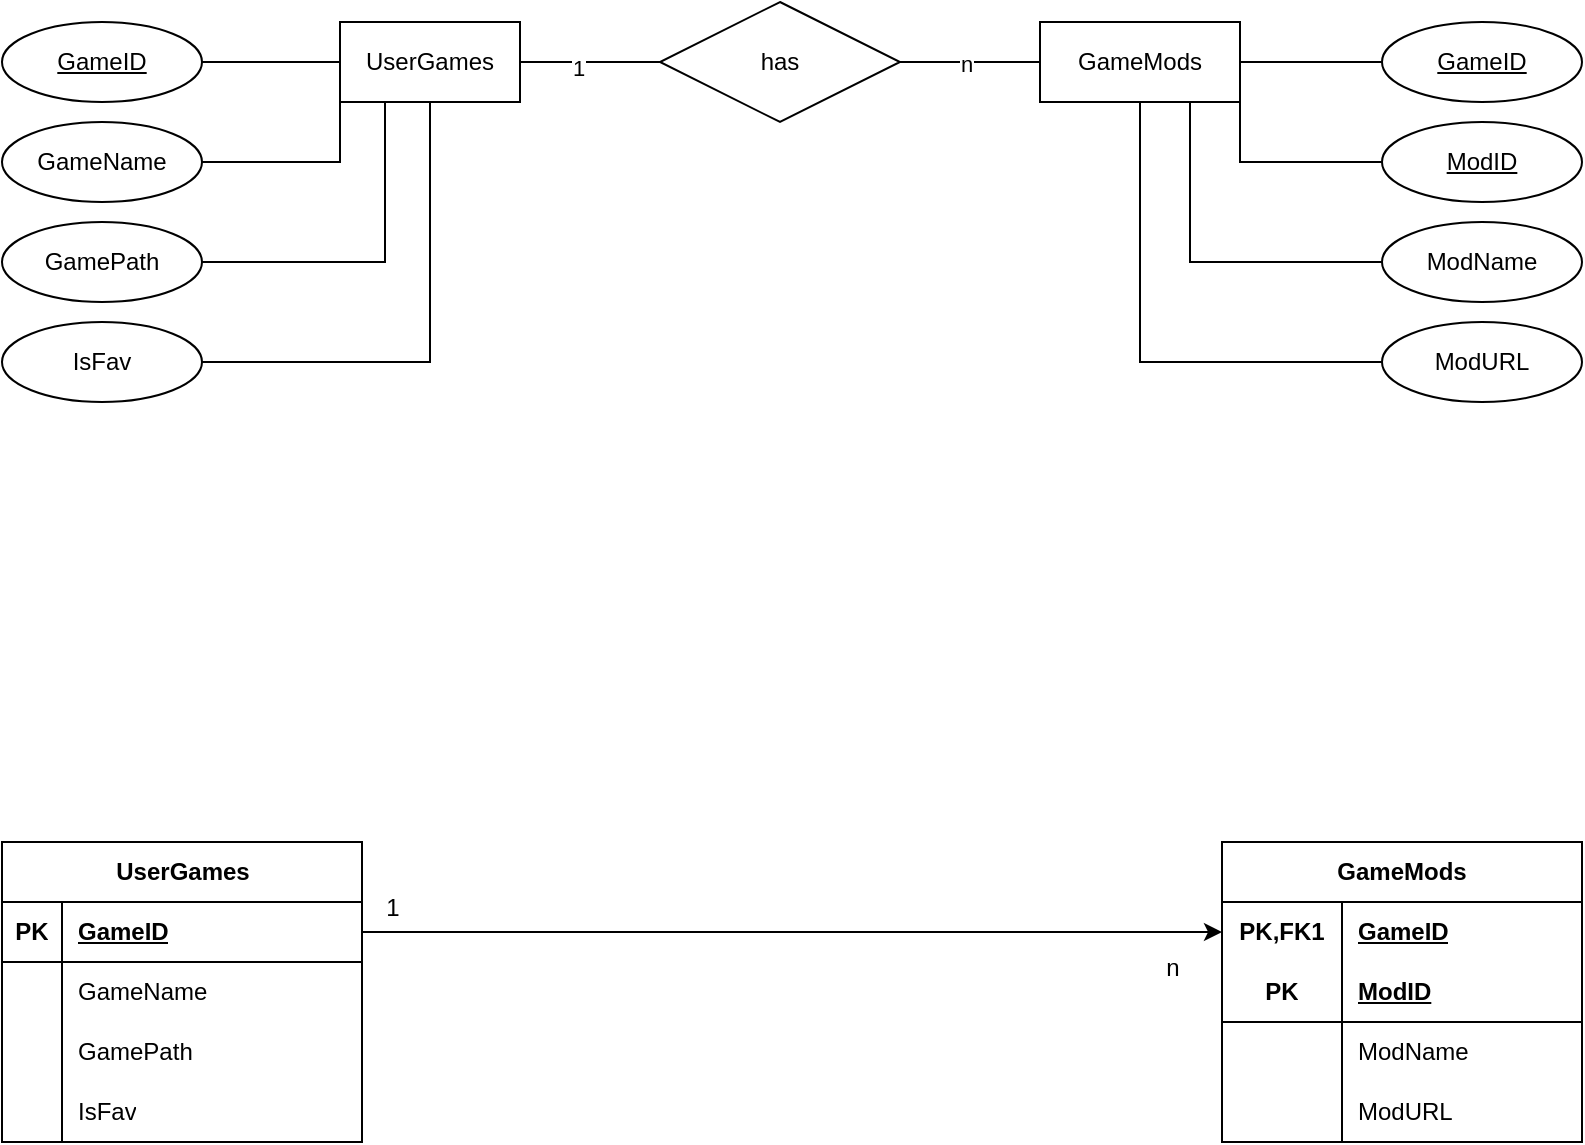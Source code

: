 <mxfile version="24.2.5" type="device">
  <diagram name="Page-1" id="qT8Q6azfKwdd9EhvRqkg">
    <mxGraphModel dx="1114" dy="784" grid="1" gridSize="10" guides="1" tooltips="1" connect="1" arrows="1" fold="1" page="1" pageScale="1" pageWidth="827" pageHeight="1169" math="0" shadow="0">
      <root>
        <mxCell id="0" />
        <mxCell id="1" parent="0" />
        <mxCell id="lL1rKhJ01-92x5f2o0D_-4" style="edgeStyle=orthogonalEdgeStyle;rounded=0;orthogonalLoop=1;jettySize=auto;html=1;exitX=1;exitY=0.5;exitDx=0;exitDy=0;entryX=0;entryY=0.5;entryDx=0;entryDy=0;endArrow=none;endFill=0;" edge="1" parent="1" source="lL1rKhJ01-92x5f2o0D_-1" target="lL1rKhJ01-92x5f2o0D_-3">
          <mxGeometry relative="1" as="geometry" />
        </mxCell>
        <mxCell id="lL1rKhJ01-92x5f2o0D_-7" value="1" style="edgeLabel;html=1;align=center;verticalAlign=middle;resizable=0;points=[];" vertex="1" connectable="0" parent="lL1rKhJ01-92x5f2o0D_-4">
          <mxGeometry x="-0.171" y="-3" relative="1" as="geometry">
            <mxPoint as="offset" />
          </mxGeometry>
        </mxCell>
        <mxCell id="lL1rKhJ01-92x5f2o0D_-1" value="UserGames" style="whiteSpace=wrap;html=1;align=center;" vertex="1" parent="1">
          <mxGeometry x="189" y="30" width="90" height="40" as="geometry" />
        </mxCell>
        <mxCell id="lL1rKhJ01-92x5f2o0D_-2" value="GameMods" style="whiteSpace=wrap;html=1;align=center;" vertex="1" parent="1">
          <mxGeometry x="539" y="30" width="100" height="40" as="geometry" />
        </mxCell>
        <mxCell id="lL1rKhJ01-92x5f2o0D_-5" style="edgeStyle=orthogonalEdgeStyle;rounded=0;orthogonalLoop=1;jettySize=auto;html=1;exitX=1;exitY=0.5;exitDx=0;exitDy=0;entryX=0;entryY=0.5;entryDx=0;entryDy=0;endArrow=none;endFill=0;" edge="1" parent="1" source="lL1rKhJ01-92x5f2o0D_-3" target="lL1rKhJ01-92x5f2o0D_-2">
          <mxGeometry relative="1" as="geometry" />
        </mxCell>
        <mxCell id="lL1rKhJ01-92x5f2o0D_-8" value="n" style="edgeLabel;html=1;align=center;verticalAlign=middle;resizable=0;points=[];" vertex="1" connectable="0" parent="lL1rKhJ01-92x5f2o0D_-5">
          <mxGeometry x="-0.057" y="-1" relative="1" as="geometry">
            <mxPoint as="offset" />
          </mxGeometry>
        </mxCell>
        <mxCell id="lL1rKhJ01-92x5f2o0D_-3" value="has" style="shape=rhombus;perimeter=rhombusPerimeter;whiteSpace=wrap;html=1;align=center;" vertex="1" parent="1">
          <mxGeometry x="349" y="20" width="120" height="60" as="geometry" />
        </mxCell>
        <mxCell id="lL1rKhJ01-92x5f2o0D_-15" style="edgeStyle=orthogonalEdgeStyle;rounded=0;orthogonalLoop=1;jettySize=auto;html=1;exitX=1;exitY=0.5;exitDx=0;exitDy=0;entryX=0;entryY=1;entryDx=0;entryDy=0;endArrow=none;endFill=0;" edge="1" parent="1" source="lL1rKhJ01-92x5f2o0D_-9" target="lL1rKhJ01-92x5f2o0D_-1">
          <mxGeometry relative="1" as="geometry" />
        </mxCell>
        <mxCell id="lL1rKhJ01-92x5f2o0D_-9" value="GameName" style="ellipse;whiteSpace=wrap;html=1;align=center;" vertex="1" parent="1">
          <mxGeometry x="20" y="80" width="100" height="40" as="geometry" />
        </mxCell>
        <mxCell id="lL1rKhJ01-92x5f2o0D_-14" style="edgeStyle=orthogonalEdgeStyle;rounded=0;orthogonalLoop=1;jettySize=auto;html=1;exitX=1;exitY=0.5;exitDx=0;exitDy=0;entryX=0;entryY=0.5;entryDx=0;entryDy=0;endArrow=none;endFill=0;" edge="1" parent="1" source="lL1rKhJ01-92x5f2o0D_-10" target="lL1rKhJ01-92x5f2o0D_-1">
          <mxGeometry relative="1" as="geometry" />
        </mxCell>
        <mxCell id="lL1rKhJ01-92x5f2o0D_-10" value="GameID" style="ellipse;whiteSpace=wrap;html=1;align=center;fontStyle=4;" vertex="1" parent="1">
          <mxGeometry x="20" y="30" width="100" height="40" as="geometry" />
        </mxCell>
        <mxCell id="lL1rKhJ01-92x5f2o0D_-18" style="edgeStyle=orthogonalEdgeStyle;rounded=0;orthogonalLoop=1;jettySize=auto;html=1;exitX=1;exitY=0.5;exitDx=0;exitDy=0;entryX=0.25;entryY=1;entryDx=0;entryDy=0;endArrow=none;endFill=0;" edge="1" parent="1" source="lL1rKhJ01-92x5f2o0D_-11" target="lL1rKhJ01-92x5f2o0D_-1">
          <mxGeometry relative="1" as="geometry" />
        </mxCell>
        <mxCell id="lL1rKhJ01-92x5f2o0D_-11" value="GamePath" style="ellipse;whiteSpace=wrap;html=1;align=center;" vertex="1" parent="1">
          <mxGeometry x="20" y="130" width="100" height="40" as="geometry" />
        </mxCell>
        <mxCell id="lL1rKhJ01-92x5f2o0D_-19" style="edgeStyle=orthogonalEdgeStyle;rounded=0;orthogonalLoop=1;jettySize=auto;html=1;exitX=1;exitY=0.5;exitDx=0;exitDy=0;entryX=0.5;entryY=1;entryDx=0;entryDy=0;endArrow=none;endFill=0;" edge="1" parent="1" source="lL1rKhJ01-92x5f2o0D_-13" target="lL1rKhJ01-92x5f2o0D_-1">
          <mxGeometry relative="1" as="geometry">
            <Array as="points">
              <mxPoint x="234" y="200" />
            </Array>
          </mxGeometry>
        </mxCell>
        <mxCell id="lL1rKhJ01-92x5f2o0D_-13" value="IsFav" style="ellipse;whiteSpace=wrap;html=1;align=center;" vertex="1" parent="1">
          <mxGeometry x="20" y="180" width="100" height="40" as="geometry" />
        </mxCell>
        <mxCell id="lL1rKhJ01-92x5f2o0D_-25" style="edgeStyle=orthogonalEdgeStyle;rounded=0;orthogonalLoop=1;jettySize=auto;html=1;exitX=0;exitY=0.5;exitDx=0;exitDy=0;entryX=1;entryY=1;entryDx=0;entryDy=0;endArrow=none;endFill=0;" edge="1" parent="1" source="lL1rKhJ01-92x5f2o0D_-20" target="lL1rKhJ01-92x5f2o0D_-2">
          <mxGeometry relative="1" as="geometry" />
        </mxCell>
        <mxCell id="lL1rKhJ01-92x5f2o0D_-20" value="ModID" style="ellipse;whiteSpace=wrap;html=1;align=center;fontStyle=4;" vertex="1" parent="1">
          <mxGeometry x="710" y="80" width="100" height="40" as="geometry" />
        </mxCell>
        <mxCell id="lL1rKhJ01-92x5f2o0D_-24" style="edgeStyle=orthogonalEdgeStyle;rounded=0;orthogonalLoop=1;jettySize=auto;html=1;exitX=0;exitY=0.5;exitDx=0;exitDy=0;endArrow=none;endFill=0;" edge="1" parent="1" source="lL1rKhJ01-92x5f2o0D_-21" target="lL1rKhJ01-92x5f2o0D_-2">
          <mxGeometry relative="1" as="geometry" />
        </mxCell>
        <mxCell id="lL1rKhJ01-92x5f2o0D_-21" value="GameID" style="ellipse;whiteSpace=wrap;html=1;align=center;fontStyle=4;" vertex="1" parent="1">
          <mxGeometry x="710" y="30" width="100" height="40" as="geometry" />
        </mxCell>
        <mxCell id="lL1rKhJ01-92x5f2o0D_-26" style="edgeStyle=orthogonalEdgeStyle;rounded=0;orthogonalLoop=1;jettySize=auto;html=1;exitX=0;exitY=0.5;exitDx=0;exitDy=0;entryX=0.75;entryY=1;entryDx=0;entryDy=0;endArrow=none;endFill=0;" edge="1" parent="1" source="lL1rKhJ01-92x5f2o0D_-22" target="lL1rKhJ01-92x5f2o0D_-2">
          <mxGeometry relative="1" as="geometry" />
        </mxCell>
        <mxCell id="lL1rKhJ01-92x5f2o0D_-22" value="ModName" style="ellipse;whiteSpace=wrap;html=1;align=center;" vertex="1" parent="1">
          <mxGeometry x="710" y="130" width="100" height="40" as="geometry" />
        </mxCell>
        <mxCell id="lL1rKhJ01-92x5f2o0D_-27" style="edgeStyle=orthogonalEdgeStyle;rounded=0;orthogonalLoop=1;jettySize=auto;html=1;exitX=0;exitY=0.5;exitDx=0;exitDy=0;entryX=0.5;entryY=1;entryDx=0;entryDy=0;endArrow=none;endFill=0;" edge="1" parent="1" source="lL1rKhJ01-92x5f2o0D_-23" target="lL1rKhJ01-92x5f2o0D_-2">
          <mxGeometry relative="1" as="geometry" />
        </mxCell>
        <mxCell id="lL1rKhJ01-92x5f2o0D_-23" value="ModURL" style="ellipse;whiteSpace=wrap;html=1;align=center;" vertex="1" parent="1">
          <mxGeometry x="710" y="180" width="100" height="40" as="geometry" />
        </mxCell>
        <mxCell id="lL1rKhJ01-92x5f2o0D_-28" value="UserGames" style="shape=table;startSize=30;container=1;collapsible=1;childLayout=tableLayout;fixedRows=1;rowLines=0;fontStyle=1;align=center;resizeLast=1;html=1;" vertex="1" parent="1">
          <mxGeometry x="20" y="440" width="180" height="150" as="geometry" />
        </mxCell>
        <mxCell id="lL1rKhJ01-92x5f2o0D_-29" value="" style="shape=tableRow;horizontal=0;startSize=0;swimlaneHead=0;swimlaneBody=0;fillColor=none;collapsible=0;dropTarget=0;points=[[0,0.5],[1,0.5]];portConstraint=eastwest;top=0;left=0;right=0;bottom=1;" vertex="1" parent="lL1rKhJ01-92x5f2o0D_-28">
          <mxGeometry y="30" width="180" height="30" as="geometry" />
        </mxCell>
        <mxCell id="lL1rKhJ01-92x5f2o0D_-30" value="PK" style="shape=partialRectangle;connectable=0;fillColor=none;top=0;left=0;bottom=0;right=0;fontStyle=1;overflow=hidden;whiteSpace=wrap;html=1;" vertex="1" parent="lL1rKhJ01-92x5f2o0D_-29">
          <mxGeometry width="30" height="30" as="geometry">
            <mxRectangle width="30" height="30" as="alternateBounds" />
          </mxGeometry>
        </mxCell>
        <mxCell id="lL1rKhJ01-92x5f2o0D_-31" value="GameID" style="shape=partialRectangle;connectable=0;fillColor=none;top=0;left=0;bottom=0;right=0;align=left;spacingLeft=6;fontStyle=5;overflow=hidden;whiteSpace=wrap;html=1;" vertex="1" parent="lL1rKhJ01-92x5f2o0D_-29">
          <mxGeometry x="30" width="150" height="30" as="geometry">
            <mxRectangle width="150" height="30" as="alternateBounds" />
          </mxGeometry>
        </mxCell>
        <mxCell id="lL1rKhJ01-92x5f2o0D_-32" value="" style="shape=tableRow;horizontal=0;startSize=0;swimlaneHead=0;swimlaneBody=0;fillColor=none;collapsible=0;dropTarget=0;points=[[0,0.5],[1,0.5]];portConstraint=eastwest;top=0;left=0;right=0;bottom=0;" vertex="1" parent="lL1rKhJ01-92x5f2o0D_-28">
          <mxGeometry y="60" width="180" height="30" as="geometry" />
        </mxCell>
        <mxCell id="lL1rKhJ01-92x5f2o0D_-33" value="" style="shape=partialRectangle;connectable=0;fillColor=none;top=0;left=0;bottom=0;right=0;editable=1;overflow=hidden;whiteSpace=wrap;html=1;" vertex="1" parent="lL1rKhJ01-92x5f2o0D_-32">
          <mxGeometry width="30" height="30" as="geometry">
            <mxRectangle width="30" height="30" as="alternateBounds" />
          </mxGeometry>
        </mxCell>
        <mxCell id="lL1rKhJ01-92x5f2o0D_-34" value="GameName" style="shape=partialRectangle;connectable=0;fillColor=none;top=0;left=0;bottom=0;right=0;align=left;spacingLeft=6;overflow=hidden;whiteSpace=wrap;html=1;" vertex="1" parent="lL1rKhJ01-92x5f2o0D_-32">
          <mxGeometry x="30" width="150" height="30" as="geometry">
            <mxRectangle width="150" height="30" as="alternateBounds" />
          </mxGeometry>
        </mxCell>
        <mxCell id="lL1rKhJ01-92x5f2o0D_-35" value="" style="shape=tableRow;horizontal=0;startSize=0;swimlaneHead=0;swimlaneBody=0;fillColor=none;collapsible=0;dropTarget=0;points=[[0,0.5],[1,0.5]];portConstraint=eastwest;top=0;left=0;right=0;bottom=0;" vertex="1" parent="lL1rKhJ01-92x5f2o0D_-28">
          <mxGeometry y="90" width="180" height="30" as="geometry" />
        </mxCell>
        <mxCell id="lL1rKhJ01-92x5f2o0D_-36" value="" style="shape=partialRectangle;connectable=0;fillColor=none;top=0;left=0;bottom=0;right=0;editable=1;overflow=hidden;whiteSpace=wrap;html=1;" vertex="1" parent="lL1rKhJ01-92x5f2o0D_-35">
          <mxGeometry width="30" height="30" as="geometry">
            <mxRectangle width="30" height="30" as="alternateBounds" />
          </mxGeometry>
        </mxCell>
        <mxCell id="lL1rKhJ01-92x5f2o0D_-37" value="GamePath" style="shape=partialRectangle;connectable=0;fillColor=none;top=0;left=0;bottom=0;right=0;align=left;spacingLeft=6;overflow=hidden;whiteSpace=wrap;html=1;" vertex="1" parent="lL1rKhJ01-92x5f2o0D_-35">
          <mxGeometry x="30" width="150" height="30" as="geometry">
            <mxRectangle width="150" height="30" as="alternateBounds" />
          </mxGeometry>
        </mxCell>
        <mxCell id="lL1rKhJ01-92x5f2o0D_-38" value="" style="shape=tableRow;horizontal=0;startSize=0;swimlaneHead=0;swimlaneBody=0;fillColor=none;collapsible=0;dropTarget=0;points=[[0,0.5],[1,0.5]];portConstraint=eastwest;top=0;left=0;right=0;bottom=0;" vertex="1" parent="lL1rKhJ01-92x5f2o0D_-28">
          <mxGeometry y="120" width="180" height="30" as="geometry" />
        </mxCell>
        <mxCell id="lL1rKhJ01-92x5f2o0D_-39" value="" style="shape=partialRectangle;connectable=0;fillColor=none;top=0;left=0;bottom=0;right=0;editable=1;overflow=hidden;whiteSpace=wrap;html=1;" vertex="1" parent="lL1rKhJ01-92x5f2o0D_-38">
          <mxGeometry width="30" height="30" as="geometry">
            <mxRectangle width="30" height="30" as="alternateBounds" />
          </mxGeometry>
        </mxCell>
        <mxCell id="lL1rKhJ01-92x5f2o0D_-40" value="IsFav" style="shape=partialRectangle;connectable=0;fillColor=none;top=0;left=0;bottom=0;right=0;align=left;spacingLeft=6;overflow=hidden;whiteSpace=wrap;html=1;" vertex="1" parent="lL1rKhJ01-92x5f2o0D_-38">
          <mxGeometry x="30" width="150" height="30" as="geometry">
            <mxRectangle width="150" height="30" as="alternateBounds" />
          </mxGeometry>
        </mxCell>
        <mxCell id="lL1rKhJ01-92x5f2o0D_-54" value="GameMods" style="shape=table;startSize=30;container=1;collapsible=1;childLayout=tableLayout;fixedRows=1;rowLines=0;fontStyle=1;align=center;resizeLast=1;html=1;whiteSpace=wrap;" vertex="1" parent="1">
          <mxGeometry x="630" y="440" width="180" height="150" as="geometry" />
        </mxCell>
        <mxCell id="lL1rKhJ01-92x5f2o0D_-55" value="" style="shape=tableRow;horizontal=0;startSize=0;swimlaneHead=0;swimlaneBody=0;fillColor=none;collapsible=0;dropTarget=0;points=[[0,0.5],[1,0.5]];portConstraint=eastwest;top=0;left=0;right=0;bottom=0;html=1;" vertex="1" parent="lL1rKhJ01-92x5f2o0D_-54">
          <mxGeometry y="30" width="180" height="30" as="geometry" />
        </mxCell>
        <mxCell id="lL1rKhJ01-92x5f2o0D_-56" value="PK,FK1" style="shape=partialRectangle;connectable=0;fillColor=none;top=0;left=0;bottom=0;right=0;fontStyle=1;overflow=hidden;html=1;whiteSpace=wrap;" vertex="1" parent="lL1rKhJ01-92x5f2o0D_-55">
          <mxGeometry width="60" height="30" as="geometry">
            <mxRectangle width="60" height="30" as="alternateBounds" />
          </mxGeometry>
        </mxCell>
        <mxCell id="lL1rKhJ01-92x5f2o0D_-57" value="GameID" style="shape=partialRectangle;connectable=0;fillColor=none;top=0;left=0;bottom=0;right=0;align=left;spacingLeft=6;fontStyle=5;overflow=hidden;html=1;whiteSpace=wrap;" vertex="1" parent="lL1rKhJ01-92x5f2o0D_-55">
          <mxGeometry x="60" width="120" height="30" as="geometry">
            <mxRectangle width="120" height="30" as="alternateBounds" />
          </mxGeometry>
        </mxCell>
        <mxCell id="lL1rKhJ01-92x5f2o0D_-58" value="" style="shape=tableRow;horizontal=0;startSize=0;swimlaneHead=0;swimlaneBody=0;fillColor=none;collapsible=0;dropTarget=0;points=[[0,0.5],[1,0.5]];portConstraint=eastwest;top=0;left=0;right=0;bottom=1;html=1;" vertex="1" parent="lL1rKhJ01-92x5f2o0D_-54">
          <mxGeometry y="60" width="180" height="30" as="geometry" />
        </mxCell>
        <mxCell id="lL1rKhJ01-92x5f2o0D_-59" value="PK" style="shape=partialRectangle;connectable=0;fillColor=none;top=0;left=0;bottom=0;right=0;fontStyle=1;overflow=hidden;html=1;whiteSpace=wrap;" vertex="1" parent="lL1rKhJ01-92x5f2o0D_-58">
          <mxGeometry width="60" height="30" as="geometry">
            <mxRectangle width="60" height="30" as="alternateBounds" />
          </mxGeometry>
        </mxCell>
        <mxCell id="lL1rKhJ01-92x5f2o0D_-60" value="ModID" style="shape=partialRectangle;connectable=0;fillColor=none;top=0;left=0;bottom=0;right=0;align=left;spacingLeft=6;fontStyle=5;overflow=hidden;html=1;whiteSpace=wrap;" vertex="1" parent="lL1rKhJ01-92x5f2o0D_-58">
          <mxGeometry x="60" width="120" height="30" as="geometry">
            <mxRectangle width="120" height="30" as="alternateBounds" />
          </mxGeometry>
        </mxCell>
        <mxCell id="lL1rKhJ01-92x5f2o0D_-61" value="" style="shape=tableRow;horizontal=0;startSize=0;swimlaneHead=0;swimlaneBody=0;fillColor=none;collapsible=0;dropTarget=0;points=[[0,0.5],[1,0.5]];portConstraint=eastwest;top=0;left=0;right=0;bottom=0;html=1;" vertex="1" parent="lL1rKhJ01-92x5f2o0D_-54">
          <mxGeometry y="90" width="180" height="30" as="geometry" />
        </mxCell>
        <mxCell id="lL1rKhJ01-92x5f2o0D_-62" value="" style="shape=partialRectangle;connectable=0;fillColor=none;top=0;left=0;bottom=0;right=0;editable=1;overflow=hidden;html=1;whiteSpace=wrap;" vertex="1" parent="lL1rKhJ01-92x5f2o0D_-61">
          <mxGeometry width="60" height="30" as="geometry">
            <mxRectangle width="60" height="30" as="alternateBounds" />
          </mxGeometry>
        </mxCell>
        <mxCell id="lL1rKhJ01-92x5f2o0D_-63" value="ModName" style="shape=partialRectangle;connectable=0;fillColor=none;top=0;left=0;bottom=0;right=0;align=left;spacingLeft=6;overflow=hidden;html=1;whiteSpace=wrap;" vertex="1" parent="lL1rKhJ01-92x5f2o0D_-61">
          <mxGeometry x="60" width="120" height="30" as="geometry">
            <mxRectangle width="120" height="30" as="alternateBounds" />
          </mxGeometry>
        </mxCell>
        <mxCell id="lL1rKhJ01-92x5f2o0D_-64" value="" style="shape=tableRow;horizontal=0;startSize=0;swimlaneHead=0;swimlaneBody=0;fillColor=none;collapsible=0;dropTarget=0;points=[[0,0.5],[1,0.5]];portConstraint=eastwest;top=0;left=0;right=0;bottom=0;html=1;" vertex="1" parent="lL1rKhJ01-92x5f2o0D_-54">
          <mxGeometry y="120" width="180" height="30" as="geometry" />
        </mxCell>
        <mxCell id="lL1rKhJ01-92x5f2o0D_-65" value="" style="shape=partialRectangle;connectable=0;fillColor=none;top=0;left=0;bottom=0;right=0;editable=1;overflow=hidden;html=1;whiteSpace=wrap;" vertex="1" parent="lL1rKhJ01-92x5f2o0D_-64">
          <mxGeometry width="60" height="30" as="geometry">
            <mxRectangle width="60" height="30" as="alternateBounds" />
          </mxGeometry>
        </mxCell>
        <mxCell id="lL1rKhJ01-92x5f2o0D_-66" value="ModURL" style="shape=partialRectangle;connectable=0;fillColor=none;top=0;left=0;bottom=0;right=0;align=left;spacingLeft=6;overflow=hidden;html=1;whiteSpace=wrap;" vertex="1" parent="lL1rKhJ01-92x5f2o0D_-64">
          <mxGeometry x="60" width="120" height="30" as="geometry">
            <mxRectangle width="120" height="30" as="alternateBounds" />
          </mxGeometry>
        </mxCell>
        <mxCell id="lL1rKhJ01-92x5f2o0D_-67" style="edgeStyle=orthogonalEdgeStyle;rounded=0;orthogonalLoop=1;jettySize=auto;html=1;exitX=1;exitY=0.5;exitDx=0;exitDy=0;entryX=0;entryY=0.5;entryDx=0;entryDy=0;" edge="1" parent="1" source="lL1rKhJ01-92x5f2o0D_-29" target="lL1rKhJ01-92x5f2o0D_-55">
          <mxGeometry relative="1" as="geometry" />
        </mxCell>
        <mxCell id="lL1rKhJ01-92x5f2o0D_-68" value="1" style="text;html=1;align=center;verticalAlign=middle;resizable=0;points=[];autosize=1;strokeColor=none;fillColor=none;" vertex="1" parent="1">
          <mxGeometry x="200" y="458" width="30" height="30" as="geometry" />
        </mxCell>
        <mxCell id="lL1rKhJ01-92x5f2o0D_-69" value="n" style="text;html=1;align=center;verticalAlign=middle;resizable=0;points=[];autosize=1;strokeColor=none;fillColor=none;" vertex="1" parent="1">
          <mxGeometry x="590" y="488" width="30" height="30" as="geometry" />
        </mxCell>
      </root>
    </mxGraphModel>
  </diagram>
</mxfile>
